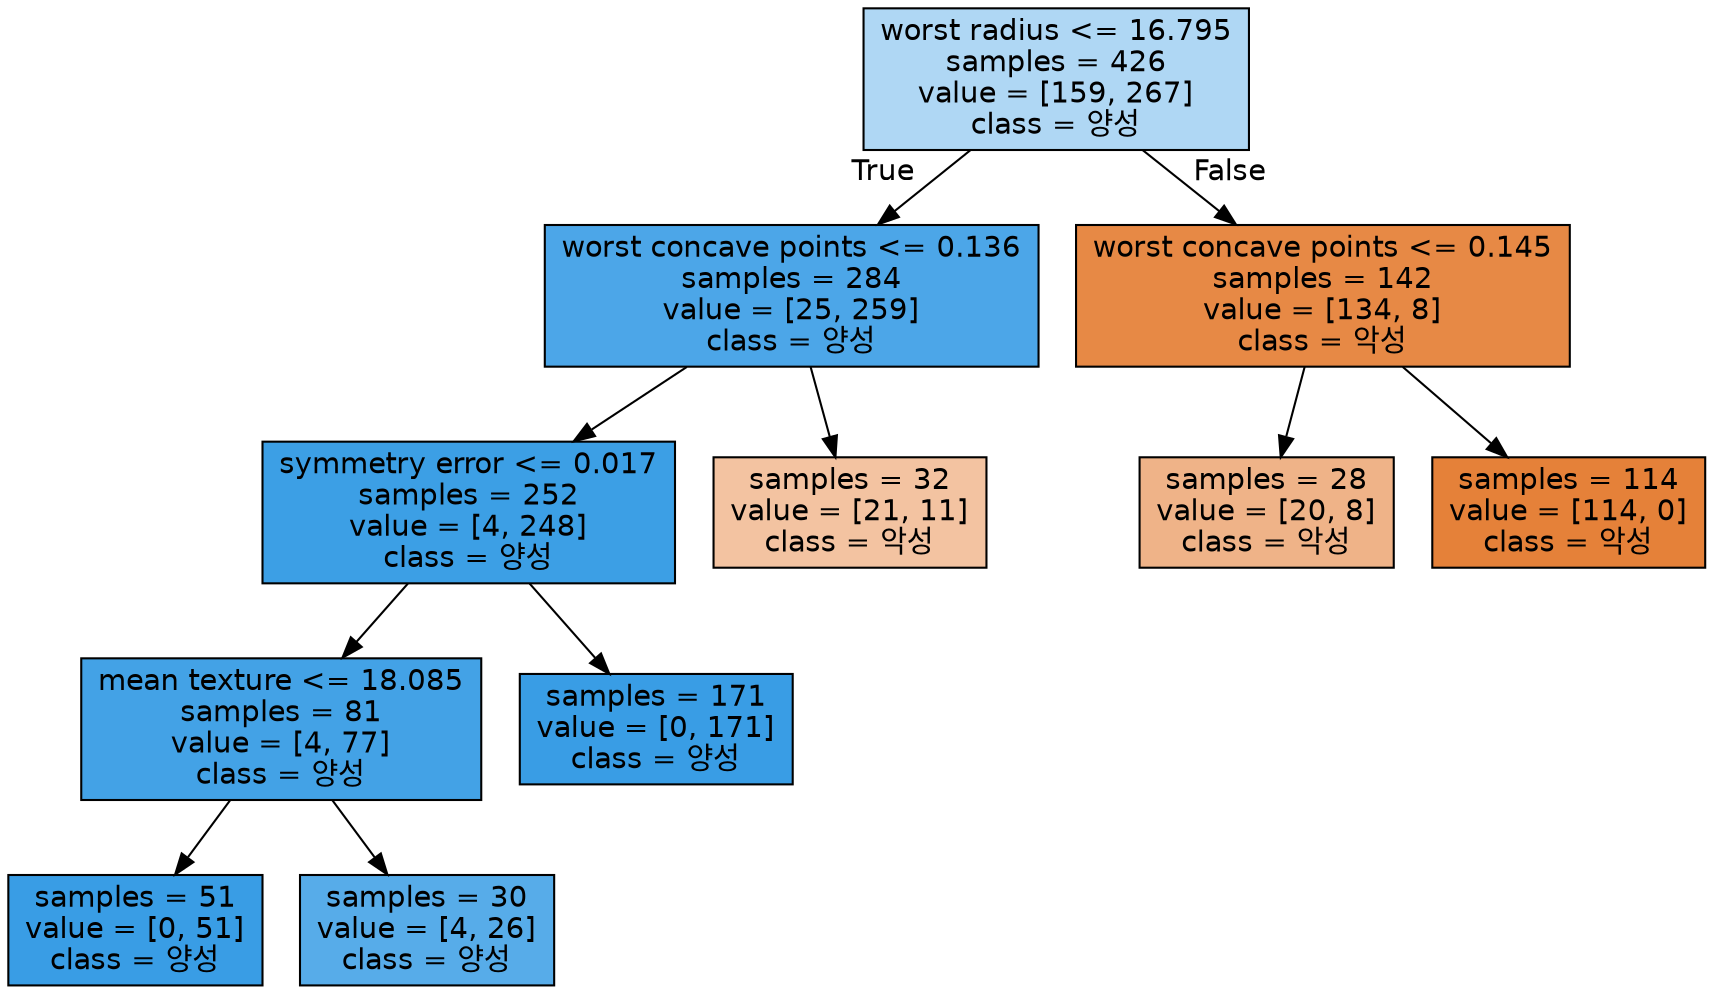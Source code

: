 digraph Tree {
node [shape=box, style="filled", color="black", fontname="helvetica"] ;
edge [fontname="helvetica"] ;
0 [label="worst radius <= 16.795\nsamples = 426\nvalue = [159, 267]\nclass = 양성", fillcolor="#afd7f4"] ;
1 [label="worst concave points <= 0.136\nsamples = 284\nvalue = [25, 259]\nclass = 양성", fillcolor="#4ca6e8"] ;
0 -> 1 [labeldistance=2.5, labelangle=45, headlabel="True"] ;
3 [label="symmetry error <= 0.017\nsamples = 252\nvalue = [4, 248]\nclass = 양성", fillcolor="#3c9fe5"] ;
1 -> 3 ;
7 [label="mean texture <= 18.085\nsamples = 81\nvalue = [4, 77]\nclass = 양성", fillcolor="#43a2e6"] ;
3 -> 7 ;
9 [label="samples = 51\nvalue = [0, 51]\nclass = 양성", fillcolor="#399de5"] ;
7 -> 9 ;
10 [label="samples = 30\nvalue = [4, 26]\nclass = 양성", fillcolor="#57ace9"] ;
7 -> 10 ;
8 [label="samples = 171\nvalue = [0, 171]\nclass = 양성", fillcolor="#399de5"] ;
3 -> 8 ;
4 [label="samples = 32\nvalue = [21, 11]\nclass = 악성", fillcolor="#f3c3a1"] ;
1 -> 4 ;
2 [label="worst concave points <= 0.145\nsamples = 142\nvalue = [134, 8]\nclass = 악성", fillcolor="#e78945"] ;
0 -> 2 [labeldistance=2.5, labelangle=-45, headlabel="False"] ;
5 [label="samples = 28\nvalue = [20, 8]\nclass = 악성", fillcolor="#efb388"] ;
2 -> 5 ;
6 [label="samples = 114\nvalue = [114, 0]\nclass = 악성", fillcolor="#e58139"] ;
2 -> 6 ;
}